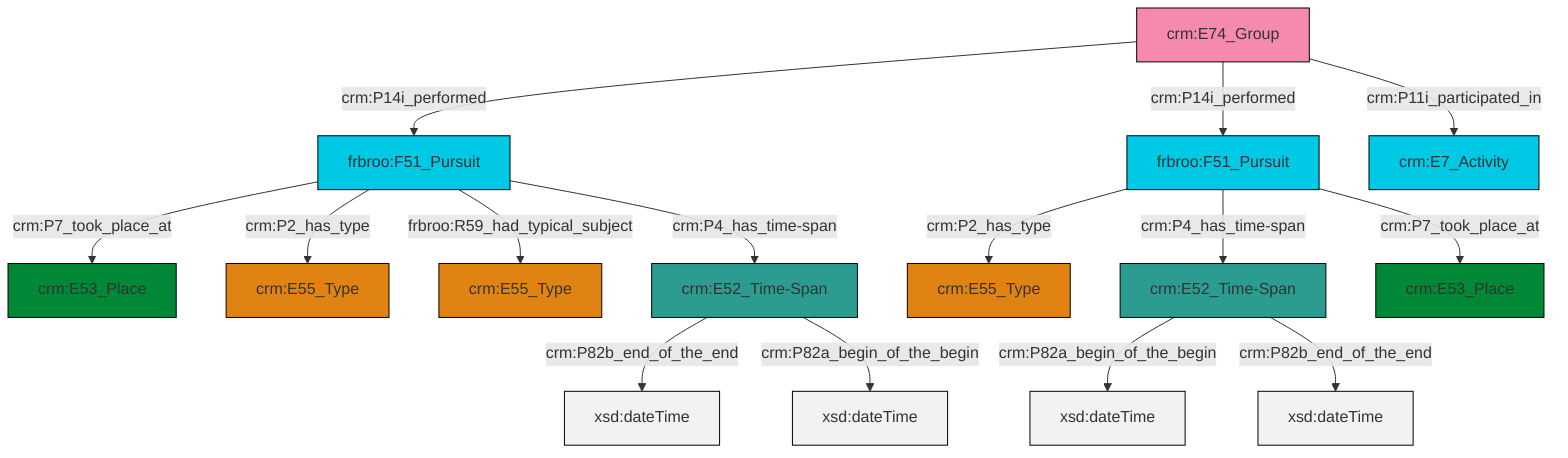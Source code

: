 graph TD
classDef Literal fill:#f2f2f2,stroke:#000000;
classDef CRM_Entity fill:#FFFFFF,stroke:#000000;
classDef Temporal_Entity fill:#00C9E6, stroke:#000000;
classDef Type fill:#E18312, stroke:#000000;
classDef Time-Span fill:#2C9C91, stroke:#000000;
classDef Appellation fill:#FFEB7F, stroke:#000000;
classDef Place fill:#008836, stroke:#000000;
classDef Persistent_Item fill:#B266B2, stroke:#000000;
classDef Conceptual_Object fill:#FFD700, stroke:#000000;
classDef Physical_Thing fill:#D2B48C, stroke:#000000;
classDef Actor fill:#f58aad, stroke:#000000;
classDef PC_Classes fill:#4ce600, stroke:#000000;
classDef Multi fill:#cccccc,stroke:#000000;

0["crm:E52_Time-Span"]:::Time-Span -->|crm:P82b_end_of_the_end| 1[xsd:dateTime]:::Literal
2["frbroo:F51_Pursuit"]:::Temporal_Entity -->|crm:P7_took_place_at| 3["crm:E53_Place"]:::Place
0["crm:E52_Time-Span"]:::Time-Span -->|crm:P82a_begin_of_the_begin| 4[xsd:dateTime]:::Literal
5["frbroo:F51_Pursuit"]:::Temporal_Entity -->|crm:P2_has_type| 6["crm:E55_Type"]:::Type
5["frbroo:F51_Pursuit"]:::Temporal_Entity -->|crm:P4_has_time-span| 7["crm:E52_Time-Span"]:::Time-Span
2["frbroo:F51_Pursuit"]:::Temporal_Entity -->|crm:P2_has_type| 8["crm:E55_Type"]:::Type
7["crm:E52_Time-Span"]:::Time-Span -->|crm:P82a_begin_of_the_begin| 16[xsd:dateTime]:::Literal
18["crm:E74_Group"]:::Actor -->|crm:P14i_performed| 2["frbroo:F51_Pursuit"]:::Temporal_Entity
18["crm:E74_Group"]:::Actor -->|crm:P14i_performed| 5["frbroo:F51_Pursuit"]:::Temporal_Entity
2["frbroo:F51_Pursuit"]:::Temporal_Entity -->|frbroo:R59_had_typical_subject| 12["crm:E55_Type"]:::Type
18["crm:E74_Group"]:::Actor -->|crm:P11i_participated_in| 21["crm:E7_Activity"]:::Temporal_Entity
5["frbroo:F51_Pursuit"]:::Temporal_Entity -->|crm:P7_took_place_at| 14["crm:E53_Place"]:::Place
2["frbroo:F51_Pursuit"]:::Temporal_Entity -->|crm:P4_has_time-span| 0["crm:E52_Time-Span"]:::Time-Span
7["crm:E52_Time-Span"]:::Time-Span -->|crm:P82b_end_of_the_end| 27[xsd:dateTime]:::Literal